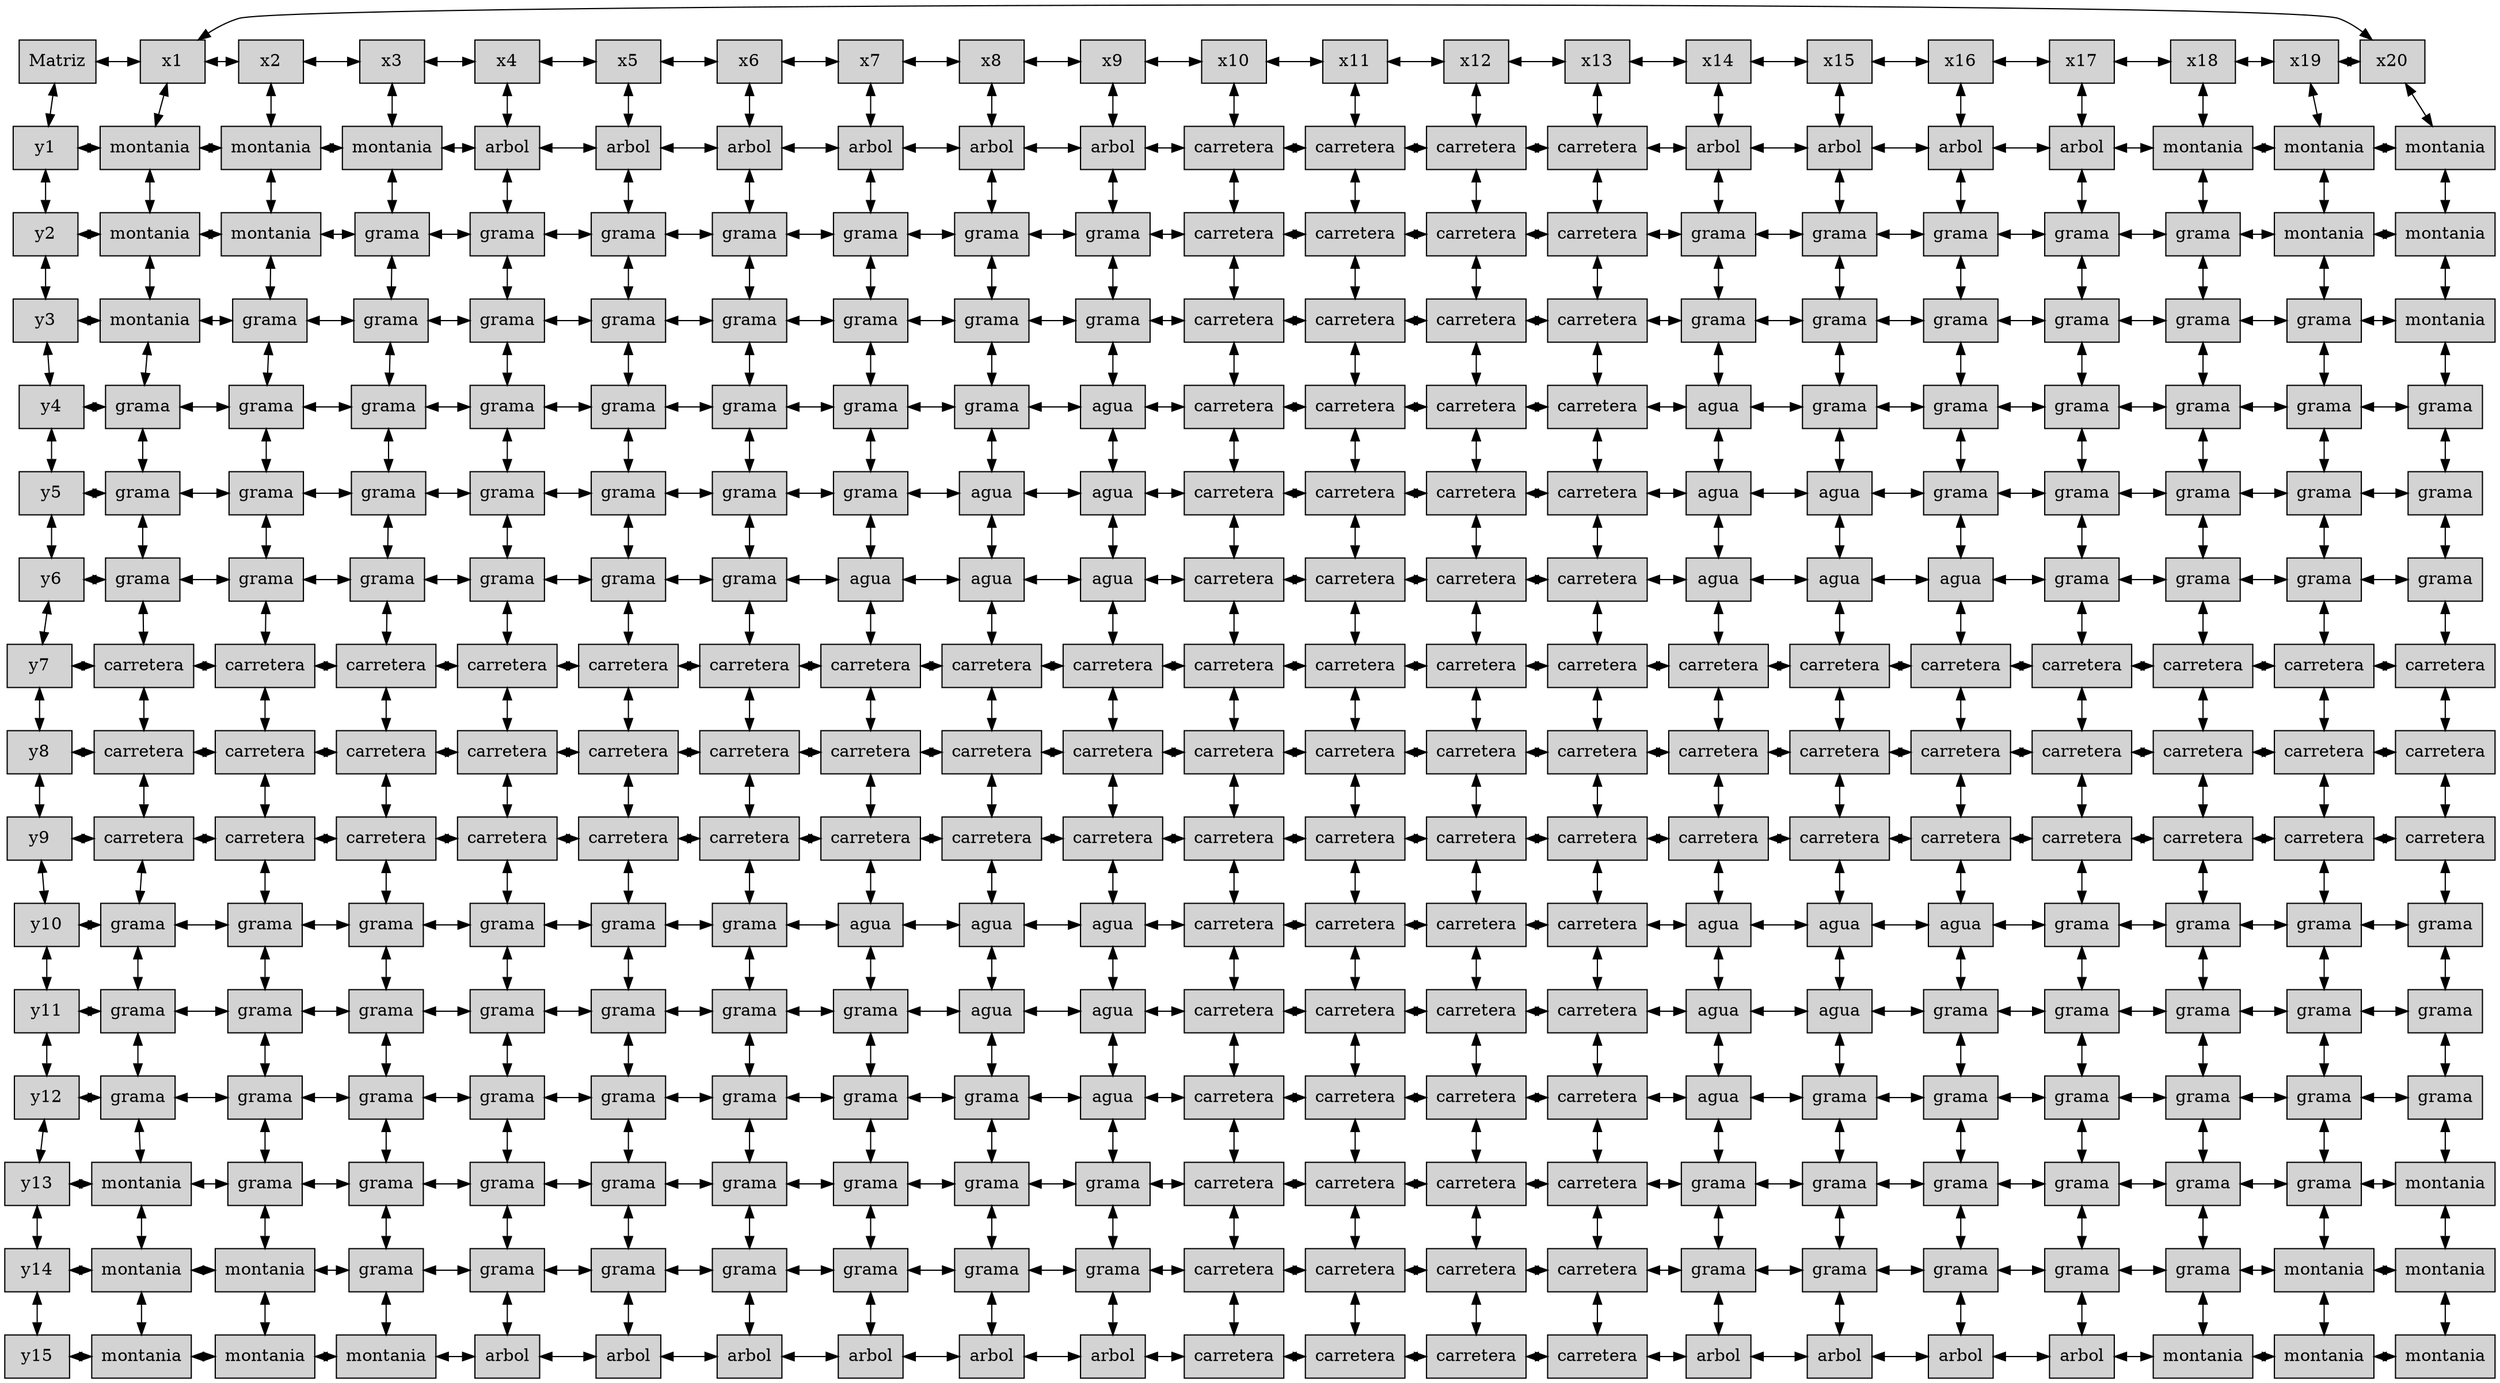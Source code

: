 digraph matriz{
node[shape=box, style=filled];
edge[color=black dir=both];
rankdir=UD;
{rank=min; "Matriz"; "x1";"x2";"x3";"x4";"x5";"x6";"x7";"x8";"x9";"x10";"x11";"x12";"x13";"x14";"x15";"x16";"x17";"x18";"x19";"x20";}
{rank=same; "y1";"xy: 1,1"[label="montania"];"xy: 2,1"[label="montania"];"xy: 3,1"[label="montania"];"xy: 4,1"[label="arbol"];"xy: 5,1"[label="arbol"];"xy: 6,1"[label="arbol"];"xy: 7,1"[label="arbol"];"xy: 8,1"[label="arbol"];"xy: 9,1"[label="arbol"];"xy: 10,1"[label="carretera"];"xy: 11,1"[label="carretera"];"xy: 12,1"[label="carretera"];"xy: 13,1"[label="carretera"];"xy: 14,1"[label="arbol"];"xy: 15,1"[label="arbol"];"xy: 16,1"[label="arbol"];"xy: 17,1"[label="arbol"];"xy: 18,1"[label="montania"];"xy: 19,1"[label="montania"];"xy: 20,1"[label="montania"];}
{rank=same; "y2";"xy: 1,2"[label="montania"];"xy: 2,2"[label="montania"];"xy: 3,2"[label="grama"];"xy: 4,2"[label="grama"];"xy: 5,2"[label="grama"];"xy: 6,2"[label="grama"];"xy: 7,2"[label="grama"];"xy: 8,2"[label="grama"];"xy: 9,2"[label="grama"];"xy: 10,2"[label="carretera"];"xy: 11,2"[label="carretera"];"xy: 12,2"[label="carretera"];"xy: 13,2"[label="carretera"];"xy: 14,2"[label="grama"];"xy: 15,2"[label="grama"];"xy: 16,2"[label="grama"];"xy: 17,2"[label="grama"];"xy: 18,2"[label="grama"];"xy: 19,2"[label="montania"];"xy: 20,2"[label="montania"];}
{rank=same; "y3";"xy: 1,3"[label="montania"];"xy: 2,3"[label="grama"];"xy: 3,3"[label="grama"];"xy: 4,3"[label="grama"];"xy: 5,3"[label="grama"];"xy: 6,3"[label="grama"];"xy: 7,3"[label="grama"];"xy: 8,3"[label="grama"];"xy: 9,3"[label="grama"];"xy: 10,3"[label="carretera"];"xy: 11,3"[label="carretera"];"xy: 12,3"[label="carretera"];"xy: 13,3"[label="carretera"];"xy: 14,3"[label="grama"];"xy: 15,3"[label="grama"];"xy: 16,3"[label="grama"];"xy: 17,3"[label="grama"];"xy: 18,3"[label="grama"];"xy: 19,3"[label="grama"];"xy: 20,3"[label="montania"];}
{rank=same; "y4";"xy: 1,4"[label="grama"];"xy: 2,4"[label="grama"];"xy: 3,4"[label="grama"];"xy: 4,4"[label="grama"];"xy: 5,4"[label="grama"];"xy: 6,4"[label="grama"];"xy: 7,4"[label="grama"];"xy: 8,4"[label="grama"];"xy: 9,4"[label="agua"];"xy: 10,4"[label="carretera"];"xy: 11,4"[label="carretera"];"xy: 12,4"[label="carretera"];"xy: 13,4"[label="carretera"];"xy: 14,4"[label="agua"];"xy: 15,4"[label="grama"];"xy: 16,4"[label="grama"];"xy: 17,4"[label="grama"];"xy: 18,4"[label="grama"];"xy: 19,4"[label="grama"];"xy: 20,4"[label="grama"];}
{rank=same; "y5";"xy: 1,5"[label="grama"];"xy: 2,5"[label="grama"];"xy: 3,5"[label="grama"];"xy: 4,5"[label="grama"];"xy: 5,5"[label="grama"];"xy: 6,5"[label="grama"];"xy: 7,5"[label="grama"];"xy: 8,5"[label="agua"];"xy: 9,5"[label="agua"];"xy: 10,5"[label="carretera"];"xy: 11,5"[label="carretera"];"xy: 12,5"[label="carretera"];"xy: 13,5"[label="carretera"];"xy: 14,5"[label="agua"];"xy: 15,5"[label="agua"];"xy: 16,5"[label="grama"];"xy: 17,5"[label="grama"];"xy: 18,5"[label="grama"];"xy: 19,5"[label="grama"];"xy: 20,5"[label="grama"];}
{rank=same; "y6";"xy: 1,6"[label="grama"];"xy: 2,6"[label="grama"];"xy: 3,6"[label="grama"];"xy: 4,6"[label="grama"];"xy: 5,6"[label="grama"];"xy: 6,6"[label="grama"];"xy: 7,6"[label="agua"];"xy: 8,6"[label="agua"];"xy: 9,6"[label="agua"];"xy: 10,6"[label="carretera"];"xy: 11,6"[label="carretera"];"xy: 12,6"[label="carretera"];"xy: 13,6"[label="carretera"];"xy: 14,6"[label="agua"];"xy: 15,6"[label="agua"];"xy: 16,6"[label="agua"];"xy: 17,6"[label="grama"];"xy: 18,6"[label="grama"];"xy: 19,6"[label="grama"];"xy: 20,6"[label="grama"];}
{rank=same; "y7";"xy: 1,7"[label="carretera"];"xy: 2,7"[label="carretera"];"xy: 3,7"[label="carretera"];"xy: 4,7"[label="carretera"];"xy: 5,7"[label="carretera"];"xy: 6,7"[label="carretera"];"xy: 7,7"[label="carretera"];"xy: 8,7"[label="carretera"];"xy: 9,7"[label="carretera"];"xy: 10,7"[label="carretera"];"xy: 11,7"[label="carretera"];"xy: 12,7"[label="carretera"];"xy: 13,7"[label="carretera"];"xy: 14,7"[label="carretera"];"xy: 15,7"[label="carretera"];"xy: 16,7"[label="carretera"];"xy: 17,7"[label="carretera"];"xy: 18,7"[label="carretera"];"xy: 19,7"[label="carretera"];"xy: 20,7"[label="carretera"];}
{rank=same; "y8";"xy: 1,8"[label="carretera"];"xy: 2,8"[label="carretera"];"xy: 3,8"[label="carretera"];"xy: 4,8"[label="carretera"];"xy: 5,8"[label="carretera"];"xy: 6,8"[label="carretera"];"xy: 7,8"[label="carretera"];"xy: 8,8"[label="carretera"];"xy: 9,8"[label="carretera"];"xy: 10,8"[label="carretera"];"xy: 11,8"[label="carretera"];"xy: 12,8"[label="carretera"];"xy: 13,8"[label="carretera"];"xy: 14,8"[label="carretera"];"xy: 15,8"[label="carretera"];"xy: 16,8"[label="carretera"];"xy: 17,8"[label="carretera"];"xy: 18,8"[label="carretera"];"xy: 19,8"[label="carretera"];"xy: 20,8"[label="carretera"];}
{rank=same; "y9";"xy: 1,9"[label="carretera"];"xy: 2,9"[label="carretera"];"xy: 3,9"[label="carretera"];"xy: 4,9"[label="carretera"];"xy: 5,9"[label="carretera"];"xy: 6,9"[label="carretera"];"xy: 7,9"[label="carretera"];"xy: 8,9"[label="carretera"];"xy: 9,9"[label="carretera"];"xy: 10,9"[label="carretera"];"xy: 11,9"[label="carretera"];"xy: 12,9"[label="carretera"];"xy: 13,9"[label="carretera"];"xy: 14,9"[label="carretera"];"xy: 15,9"[label="carretera"];"xy: 16,9"[label="carretera"];"xy: 17,9"[label="carretera"];"xy: 18,9"[label="carretera"];"xy: 19,9"[label="carretera"];"xy: 20,9"[label="carretera"];}
{rank=same; "y10";"xy: 1,10"[label="grama"];"xy: 2,10"[label="grama"];"xy: 3,10"[label="grama"];"xy: 4,10"[label="grama"];"xy: 5,10"[label="grama"];"xy: 6,10"[label="grama"];"xy: 7,10"[label="agua"];"xy: 8,10"[label="agua"];"xy: 9,10"[label="agua"];"xy: 10,10"[label="carretera"];"xy: 11,10"[label="carretera"];"xy: 12,10"[label="carretera"];"xy: 13,10"[label="carretera"];"xy: 14,10"[label="agua"];"xy: 15,10"[label="agua"];"xy: 16,10"[label="agua"];"xy: 17,10"[label="grama"];"xy: 18,10"[label="grama"];"xy: 19,10"[label="grama"];"xy: 20,10"[label="grama"];}
{rank=same; "y11";"xy: 1,11"[label="grama"];"xy: 2,11"[label="grama"];"xy: 3,11"[label="grama"];"xy: 4,11"[label="grama"];"xy: 5,11"[label="grama"];"xy: 6,11"[label="grama"];"xy: 7,11"[label="grama"];"xy: 8,11"[label="agua"];"xy: 9,11"[label="agua"];"xy: 10,11"[label="carretera"];"xy: 11,11"[label="carretera"];"xy: 12,11"[label="carretera"];"xy: 13,11"[label="carretera"];"xy: 14,11"[label="agua"];"xy: 15,11"[label="agua"];"xy: 16,11"[label="grama"];"xy: 17,11"[label="grama"];"xy: 18,11"[label="grama"];"xy: 19,11"[label="grama"];"xy: 20,11"[label="grama"];}
{rank=same; "y12";"xy: 1,12"[label="grama"];"xy: 2,12"[label="grama"];"xy: 3,12"[label="grama"];"xy: 4,12"[label="grama"];"xy: 5,12"[label="grama"];"xy: 6,12"[label="grama"];"xy: 7,12"[label="grama"];"xy: 8,12"[label="grama"];"xy: 9,12"[label="agua"];"xy: 10,12"[label="carretera"];"xy: 11,12"[label="carretera"];"xy: 12,12"[label="carretera"];"xy: 13,12"[label="carretera"];"xy: 14,12"[label="agua"];"xy: 15,12"[label="grama"];"xy: 16,12"[label="grama"];"xy: 17,12"[label="grama"];"xy: 18,12"[label="grama"];"xy: 19,12"[label="grama"];"xy: 20,12"[label="grama"];}
{rank=same; "y13";"xy: 1,13"[label="montania"];"xy: 2,13"[label="grama"];"xy: 3,13"[label="grama"];"xy: 4,13"[label="grama"];"xy: 5,13"[label="grama"];"xy: 6,13"[label="grama"];"xy: 7,13"[label="grama"];"xy: 8,13"[label="grama"];"xy: 9,13"[label="grama"];"xy: 10,13"[label="carretera"];"xy: 11,13"[label="carretera"];"xy: 12,13"[label="carretera"];"xy: 13,13"[label="carretera"];"xy: 14,13"[label="grama"];"xy: 15,13"[label="grama"];"xy: 16,13"[label="grama"];"xy: 17,13"[label="grama"];"xy: 18,13"[label="grama"];"xy: 19,13"[label="grama"];"xy: 20,13"[label="montania"];}
{rank=same; "y14";"xy: 1,14"[label="montania"];"xy: 2,14"[label="montania"];"xy: 3,14"[label="grama"];"xy: 4,14"[label="grama"];"xy: 5,14"[label="grama"];"xy: 6,14"[label="grama"];"xy: 7,14"[label="grama"];"xy: 8,14"[label="grama"];"xy: 9,14"[label="grama"];"xy: 10,14"[label="carretera"];"xy: 11,14"[label="carretera"];"xy: 12,14"[label="carretera"];"xy: 13,14"[label="carretera"];"xy: 14,14"[label="grama"];"xy: 15,14"[label="grama"];"xy: 16,14"[label="grama"];"xy: 17,14"[label="grama"];"xy: 18,14"[label="grama"];"xy: 19,14"[label="montania"];"xy: 20,14"[label="montania"];}
{rank=same; "y15";"xy: 1,15"[label="montania"];"xy: 2,15"[label="montania"];"xy: 3,15"[label="montania"];"xy: 4,15"[label="arbol"];"xy: 5,15"[label="arbol"];"xy: 6,15"[label="arbol"];"xy: 7,15"[label="arbol"];"xy: 8,15"[label="arbol"];"xy: 9,15"[label="arbol"];"xy: 10,15"[label="carretera"];"xy: 11,15"[label="carretera"];"xy: 12,15"[label="carretera"];"xy: 13,15"[label="carretera"];"xy: 14,15"[label="arbol"];"xy: 15,15"[label="arbol"];"xy: 16,15"[label="arbol"];"xy: 17,15"[label="arbol"];"xy: 18,15"[label="montania"];"xy: 19,15"[label="montania"];"xy: 20,15"[label="montania"];}

"xy: 1,1"->"xy: 1,2";
"xy: 1,2"->"xy: 1,3";
"xy: 1,3"->"xy: 1,4";
"xy: 1,4"->"xy: 1,5";
"xy: 1,5"->"xy: 1,6";
"xy: 1,6"->"xy: 1,7";
"xy: 1,7"->"xy: 1,8";
"xy: 1,8"->"xy: 1,9";
"xy: 1,9"->"xy: 1,10";
"xy: 1,10"->"xy: 1,11";
"xy: 1,11"->"xy: 1,12";
"xy: 1,12"->"xy: 1,13";
"xy: 1,13"->"xy: 1,14";
"xy: 1,14"->"xy: 1,15";
"xy: 2,1"->"xy: 2,2";
"xy: 2,2"->"xy: 2,3";
"xy: 2,3"->"xy: 2,4";
"xy: 2,4"->"xy: 2,5";
"xy: 2,5"->"xy: 2,6";
"xy: 2,6"->"xy: 2,7";
"xy: 2,7"->"xy: 2,8";
"xy: 2,8"->"xy: 2,9";
"xy: 2,9"->"xy: 2,10";
"xy: 2,10"->"xy: 2,11";
"xy: 2,11"->"xy: 2,12";
"xy: 2,12"->"xy: 2,13";
"xy: 2,13"->"xy: 2,14";
"xy: 2,14"->"xy: 2,15";
"xy: 3,1"->"xy: 3,2";
"xy: 3,2"->"xy: 3,3";
"xy: 3,3"->"xy: 3,4";
"xy: 3,4"->"xy: 3,5";
"xy: 3,5"->"xy: 3,6";
"xy: 3,6"->"xy: 3,7";
"xy: 3,7"->"xy: 3,8";
"xy: 3,8"->"xy: 3,9";
"xy: 3,9"->"xy: 3,10";
"xy: 3,10"->"xy: 3,11";
"xy: 3,11"->"xy: 3,12";
"xy: 3,12"->"xy: 3,13";
"xy: 3,13"->"xy: 3,14";
"xy: 3,14"->"xy: 3,15";
"xy: 4,1"->"xy: 4,2";
"xy: 4,2"->"xy: 4,3";
"xy: 4,3"->"xy: 4,4";
"xy: 4,4"->"xy: 4,5";
"xy: 4,5"->"xy: 4,6";
"xy: 4,6"->"xy: 4,7";
"xy: 4,7"->"xy: 4,8";
"xy: 4,8"->"xy: 4,9";
"xy: 4,9"->"xy: 4,10";
"xy: 4,10"->"xy: 4,11";
"xy: 4,11"->"xy: 4,12";
"xy: 4,12"->"xy: 4,13";
"xy: 4,13"->"xy: 4,14";
"xy: 4,14"->"xy: 4,15";
"xy: 5,1"->"xy: 5,2";
"xy: 5,2"->"xy: 5,3";
"xy: 5,3"->"xy: 5,4";
"xy: 5,4"->"xy: 5,5";
"xy: 5,5"->"xy: 5,6";
"xy: 5,6"->"xy: 5,7";
"xy: 5,7"->"xy: 5,8";
"xy: 5,8"->"xy: 5,9";
"xy: 5,9"->"xy: 5,10";
"xy: 5,10"->"xy: 5,11";
"xy: 5,11"->"xy: 5,12";
"xy: 5,12"->"xy: 5,13";
"xy: 5,13"->"xy: 5,14";
"xy: 5,14"->"xy: 5,15";
"xy: 6,1"->"xy: 6,2";
"xy: 6,2"->"xy: 6,3";
"xy: 6,3"->"xy: 6,4";
"xy: 6,4"->"xy: 6,5";
"xy: 6,5"->"xy: 6,6";
"xy: 6,6"->"xy: 6,7";
"xy: 6,7"->"xy: 6,8";
"xy: 6,8"->"xy: 6,9";
"xy: 6,9"->"xy: 6,10";
"xy: 6,10"->"xy: 6,11";
"xy: 6,11"->"xy: 6,12";
"xy: 6,12"->"xy: 6,13";
"xy: 6,13"->"xy: 6,14";
"xy: 6,14"->"xy: 6,15";
"xy: 7,1"->"xy: 7,2";
"xy: 7,2"->"xy: 7,3";
"xy: 7,3"->"xy: 7,4";
"xy: 7,4"->"xy: 7,5";
"xy: 7,5"->"xy: 7,6";
"xy: 7,6"->"xy: 7,7";
"xy: 7,7"->"xy: 7,8";
"xy: 7,8"->"xy: 7,9";
"xy: 7,9"->"xy: 7,10";
"xy: 7,10"->"xy: 7,11";
"xy: 7,11"->"xy: 7,12";
"xy: 7,12"->"xy: 7,13";
"xy: 7,13"->"xy: 7,14";
"xy: 7,14"->"xy: 7,15";
"xy: 8,1"->"xy: 8,2";
"xy: 8,2"->"xy: 8,3";
"xy: 8,3"->"xy: 8,4";
"xy: 8,4"->"xy: 8,5";
"xy: 8,5"->"xy: 8,6";
"xy: 8,6"->"xy: 8,7";
"xy: 8,7"->"xy: 8,8";
"xy: 8,8"->"xy: 8,9";
"xy: 8,9"->"xy: 8,10";
"xy: 8,10"->"xy: 8,11";
"xy: 8,11"->"xy: 8,12";
"xy: 8,12"->"xy: 8,13";
"xy: 8,13"->"xy: 8,14";
"xy: 8,14"->"xy: 8,15";
"xy: 9,1"->"xy: 9,2";
"xy: 9,2"->"xy: 9,3";
"xy: 9,3"->"xy: 9,4";
"xy: 9,4"->"xy: 9,5";
"xy: 9,5"->"xy: 9,6";
"xy: 9,6"->"xy: 9,7";
"xy: 9,7"->"xy: 9,8";
"xy: 9,8"->"xy: 9,9";
"xy: 9,9"->"xy: 9,10";
"xy: 9,10"->"xy: 9,11";
"xy: 9,11"->"xy: 9,12";
"xy: 9,12"->"xy: 9,13";
"xy: 9,13"->"xy: 9,14";
"xy: 9,14"->"xy: 9,15";
"xy: 10,1"->"xy: 10,2";
"xy: 10,2"->"xy: 10,3";
"xy: 10,3"->"xy: 10,4";
"xy: 10,4"->"xy: 10,5";
"xy: 10,5"->"xy: 10,6";
"xy: 10,6"->"xy: 10,7";
"xy: 10,7"->"xy: 10,8";
"xy: 10,8"->"xy: 10,9";
"xy: 10,9"->"xy: 10,10";
"xy: 10,10"->"xy: 10,11";
"xy: 10,11"->"xy: 10,12";
"xy: 10,12"->"xy: 10,13";
"xy: 10,13"->"xy: 10,14";
"xy: 10,14"->"xy: 10,15";
"xy: 11,1"->"xy: 11,2";
"xy: 11,2"->"xy: 11,3";
"xy: 11,3"->"xy: 11,4";
"xy: 11,4"->"xy: 11,5";
"xy: 11,5"->"xy: 11,6";
"xy: 11,6"->"xy: 11,7";
"xy: 11,7"->"xy: 11,8";
"xy: 11,8"->"xy: 11,9";
"xy: 11,9"->"xy: 11,10";
"xy: 11,10"->"xy: 11,11";
"xy: 11,11"->"xy: 11,12";
"xy: 11,12"->"xy: 11,13";
"xy: 11,13"->"xy: 11,14";
"xy: 11,14"->"xy: 11,15";
"xy: 12,1"->"xy: 12,2";
"xy: 12,2"->"xy: 12,3";
"xy: 12,3"->"xy: 12,4";
"xy: 12,4"->"xy: 12,5";
"xy: 12,5"->"xy: 12,6";
"xy: 12,6"->"xy: 12,7";
"xy: 12,7"->"xy: 12,8";
"xy: 12,8"->"xy: 12,9";
"xy: 12,9"->"xy: 12,10";
"xy: 12,10"->"xy: 12,11";
"xy: 12,11"->"xy: 12,12";
"xy: 12,12"->"xy: 12,13";
"xy: 12,13"->"xy: 12,14";
"xy: 12,14"->"xy: 12,15";
"xy: 13,1"->"xy: 13,2";
"xy: 13,2"->"xy: 13,3";
"xy: 13,3"->"xy: 13,4";
"xy: 13,4"->"xy: 13,5";
"xy: 13,5"->"xy: 13,6";
"xy: 13,6"->"xy: 13,7";
"xy: 13,7"->"xy: 13,8";
"xy: 13,8"->"xy: 13,9";
"xy: 13,9"->"xy: 13,10";
"xy: 13,10"->"xy: 13,11";
"xy: 13,11"->"xy: 13,12";
"xy: 13,12"->"xy: 13,13";
"xy: 13,13"->"xy: 13,14";
"xy: 13,14"->"xy: 13,15";
"xy: 14,1"->"xy: 14,2";
"xy: 14,2"->"xy: 14,3";
"xy: 14,3"->"xy: 14,4";
"xy: 14,4"->"xy: 14,5";
"xy: 14,5"->"xy: 14,6";
"xy: 14,6"->"xy: 14,7";
"xy: 14,7"->"xy: 14,8";
"xy: 14,8"->"xy: 14,9";
"xy: 14,9"->"xy: 14,10";
"xy: 14,10"->"xy: 14,11";
"xy: 14,11"->"xy: 14,12";
"xy: 14,12"->"xy: 14,13";
"xy: 14,13"->"xy: 14,14";
"xy: 14,14"->"xy: 14,15";
"xy: 15,1"->"xy: 15,2";
"xy: 15,2"->"xy: 15,3";
"xy: 15,3"->"xy: 15,4";
"xy: 15,4"->"xy: 15,5";
"xy: 15,5"->"xy: 15,6";
"xy: 15,6"->"xy: 15,7";
"xy: 15,7"->"xy: 15,8";
"xy: 15,8"->"xy: 15,9";
"xy: 15,9"->"xy: 15,10";
"xy: 15,10"->"xy: 15,11";
"xy: 15,11"->"xy: 15,12";
"xy: 15,12"->"xy: 15,13";
"xy: 15,13"->"xy: 15,14";
"xy: 15,14"->"xy: 15,15";
"xy: 16,1"->"xy: 16,2";
"xy: 16,2"->"xy: 16,3";
"xy: 16,3"->"xy: 16,4";
"xy: 16,4"->"xy: 16,5";
"xy: 16,5"->"xy: 16,6";
"xy: 16,6"->"xy: 16,7";
"xy: 16,7"->"xy: 16,8";
"xy: 16,8"->"xy: 16,9";
"xy: 16,9"->"xy: 16,10";
"xy: 16,10"->"xy: 16,11";
"xy: 16,11"->"xy: 16,12";
"xy: 16,12"->"xy: 16,13";
"xy: 16,13"->"xy: 16,14";
"xy: 16,14"->"xy: 16,15";
"xy: 17,1"->"xy: 17,2";
"xy: 17,2"->"xy: 17,3";
"xy: 17,3"->"xy: 17,4";
"xy: 17,4"->"xy: 17,5";
"xy: 17,5"->"xy: 17,6";
"xy: 17,6"->"xy: 17,7";
"xy: 17,7"->"xy: 17,8";
"xy: 17,8"->"xy: 17,9";
"xy: 17,9"->"xy: 17,10";
"xy: 17,10"->"xy: 17,11";
"xy: 17,11"->"xy: 17,12";
"xy: 17,12"->"xy: 17,13";
"xy: 17,13"->"xy: 17,14";
"xy: 17,14"->"xy: 17,15";
"xy: 18,1"->"xy: 18,2";
"xy: 18,2"->"xy: 18,3";
"xy: 18,3"->"xy: 18,4";
"xy: 18,4"->"xy: 18,5";
"xy: 18,5"->"xy: 18,6";
"xy: 18,6"->"xy: 18,7";
"xy: 18,7"->"xy: 18,8";
"xy: 18,8"->"xy: 18,9";
"xy: 18,9"->"xy: 18,10";
"xy: 18,10"->"xy: 18,11";
"xy: 18,11"->"xy: 18,12";
"xy: 18,12"->"xy: 18,13";
"xy: 18,13"->"xy: 18,14";
"xy: 18,14"->"xy: 18,15";
"xy: 19,1"->"xy: 19,2";
"xy: 19,2"->"xy: 19,3";
"xy: 19,3"->"xy: 19,4";
"xy: 19,4"->"xy: 19,5";
"xy: 19,5"->"xy: 19,6";
"xy: 19,6"->"xy: 19,7";
"xy: 19,7"->"xy: 19,8";
"xy: 19,8"->"xy: 19,9";
"xy: 19,9"->"xy: 19,10";
"xy: 19,10"->"xy: 19,11";
"xy: 19,11"->"xy: 19,12";
"xy: 19,12"->"xy: 19,13";
"xy: 19,13"->"xy: 19,14";
"xy: 19,14"->"xy: 19,15";
"xy: 20,1"->"xy: 20,2";
"xy: 20,2"->"xy: 20,3";
"xy: 20,3"->"xy: 20,4";
"xy: 20,4"->"xy: 20,5";
"xy: 20,5"->"xy: 20,6";
"xy: 20,6"->"xy: 20,7";
"xy: 20,7"->"xy: 20,8";
"xy: 20,8"->"xy: 20,9";
"xy: 20,9"->"xy: 20,10";
"xy: 20,10"->"xy: 20,11";
"xy: 20,11"->"xy: 20,12";
"xy: 20,12"->"xy: 20,13";
"xy: 20,13"->"xy: 20,14";
"xy: 20,14"->"xy: 20,15";

"x1"->"xy: 1,1";
"x2"->"xy: 2,1";
"x3"->"xy: 3,1";
"x4"->"xy: 4,1";
"x5"->"xy: 5,1";
"x6"->"xy: 6,1";
"x7"->"xy: 7,1";
"x8"->"xy: 8,1";
"x9"->"xy: 9,1";
"x10"->"xy: 10,1";
"x11"->"xy: 11,1";
"x12"->"xy: 12,1";
"x13"->"xy: 13,1";
"x14"->"xy: 14,1";
"x15"->"xy: 15,1";
"x16"->"xy: 16,1";
"x17"->"xy: 17,1";
"x18"->"xy: 18,1";
"x19"->"xy: 19,1";
"x20"->"xy: 20,1";

"xy: 1,1"->"xy: 2,1"[constraint=false];
"xy: 2,1"->"xy: 3,1"[constraint=false];
"xy: 3,1"->"xy: 4,1"[constraint=false];
"xy: 4,1"->"xy: 5,1"[constraint=false];
"xy: 5,1"->"xy: 6,1"[constraint=false];
"xy: 6,1"->"xy: 7,1"[constraint=false];
"xy: 7,1"->"xy: 8,1"[constraint=false];
"xy: 8,1"->"xy: 9,1"[constraint=false];
"xy: 9,1"->"xy: 10,1"[constraint=false];
"xy: 10,1"->"xy: 11,1"[constraint=false];
"xy: 11,1"->"xy: 12,1"[constraint=false];
"xy: 12,1"->"xy: 13,1"[constraint=false];
"xy: 13,1"->"xy: 14,1"[constraint=false];
"xy: 14,1"->"xy: 15,1"[constraint=false];
"xy: 15,1"->"xy: 16,1"[constraint=false];
"xy: 16,1"->"xy: 17,1"[constraint=false];
"xy: 17,1"->"xy: 18,1"[constraint=false];
"xy: 18,1"->"xy: 19,1"[constraint=false];
"xy: 19,1"->"xy: 20,1"[constraint=false];
"xy: 1,2"->"xy: 2,2"[constraint=false];
"xy: 2,2"->"xy: 3,2"[constraint=false];
"xy: 3,2"->"xy: 4,2"[constraint=false];
"xy: 4,2"->"xy: 5,2"[constraint=false];
"xy: 5,2"->"xy: 6,2"[constraint=false];
"xy: 6,2"->"xy: 7,2"[constraint=false];
"xy: 7,2"->"xy: 8,2"[constraint=false];
"xy: 8,2"->"xy: 9,2"[constraint=false];
"xy: 9,2"->"xy: 10,2"[constraint=false];
"xy: 10,2"->"xy: 11,2"[constraint=false];
"xy: 11,2"->"xy: 12,2"[constraint=false];
"xy: 12,2"->"xy: 13,2"[constraint=false];
"xy: 13,2"->"xy: 14,2"[constraint=false];
"xy: 14,2"->"xy: 15,2"[constraint=false];
"xy: 15,2"->"xy: 16,2"[constraint=false];
"xy: 16,2"->"xy: 17,2"[constraint=false];
"xy: 17,2"->"xy: 18,2"[constraint=false];
"xy: 18,2"->"xy: 19,2"[constraint=false];
"xy: 19,2"->"xy: 20,2"[constraint=false];
"xy: 1,3"->"xy: 2,3"[constraint=false];
"xy: 2,3"->"xy: 3,3"[constraint=false];
"xy: 3,3"->"xy: 4,3"[constraint=false];
"xy: 4,3"->"xy: 5,3"[constraint=false];
"xy: 5,3"->"xy: 6,3"[constraint=false];
"xy: 6,3"->"xy: 7,3"[constraint=false];
"xy: 7,3"->"xy: 8,3"[constraint=false];
"xy: 8,3"->"xy: 9,3"[constraint=false];
"xy: 9,3"->"xy: 10,3"[constraint=false];
"xy: 10,3"->"xy: 11,3"[constraint=false];
"xy: 11,3"->"xy: 12,3"[constraint=false];
"xy: 12,3"->"xy: 13,3"[constraint=false];
"xy: 13,3"->"xy: 14,3"[constraint=false];
"xy: 14,3"->"xy: 15,3"[constraint=false];
"xy: 15,3"->"xy: 16,3"[constraint=false];
"xy: 16,3"->"xy: 17,3"[constraint=false];
"xy: 17,3"->"xy: 18,3"[constraint=false];
"xy: 18,3"->"xy: 19,3"[constraint=false];
"xy: 19,3"->"xy: 20,3"[constraint=false];
"xy: 1,4"->"xy: 2,4"[constraint=false];
"xy: 2,4"->"xy: 3,4"[constraint=false];
"xy: 3,4"->"xy: 4,4"[constraint=false];
"xy: 4,4"->"xy: 5,4"[constraint=false];
"xy: 5,4"->"xy: 6,4"[constraint=false];
"xy: 6,4"->"xy: 7,4"[constraint=false];
"xy: 7,4"->"xy: 8,4"[constraint=false];
"xy: 8,4"->"xy: 9,4"[constraint=false];
"xy: 9,4"->"xy: 10,4"[constraint=false];
"xy: 10,4"->"xy: 11,4"[constraint=false];
"xy: 11,4"->"xy: 12,4"[constraint=false];
"xy: 12,4"->"xy: 13,4"[constraint=false];
"xy: 13,4"->"xy: 14,4"[constraint=false];
"xy: 14,4"->"xy: 15,4"[constraint=false];
"xy: 15,4"->"xy: 16,4"[constraint=false];
"xy: 16,4"->"xy: 17,4"[constraint=false];
"xy: 17,4"->"xy: 18,4"[constraint=false];
"xy: 18,4"->"xy: 19,4"[constraint=false];
"xy: 19,4"->"xy: 20,4"[constraint=false];
"xy: 1,5"->"xy: 2,5"[constraint=false];
"xy: 2,5"->"xy: 3,5"[constraint=false];
"xy: 3,5"->"xy: 4,5"[constraint=false];
"xy: 4,5"->"xy: 5,5"[constraint=false];
"xy: 5,5"->"xy: 6,5"[constraint=false];
"xy: 6,5"->"xy: 7,5"[constraint=false];
"xy: 7,5"->"xy: 8,5"[constraint=false];
"xy: 8,5"->"xy: 9,5"[constraint=false];
"xy: 9,5"->"xy: 10,5"[constraint=false];
"xy: 10,5"->"xy: 11,5"[constraint=false];
"xy: 11,5"->"xy: 12,5"[constraint=false];
"xy: 12,5"->"xy: 13,5"[constraint=false];
"xy: 13,5"->"xy: 14,5"[constraint=false];
"xy: 14,5"->"xy: 15,5"[constraint=false];
"xy: 15,5"->"xy: 16,5"[constraint=false];
"xy: 16,5"->"xy: 17,5"[constraint=false];
"xy: 17,5"->"xy: 18,5"[constraint=false];
"xy: 18,5"->"xy: 19,5"[constraint=false];
"xy: 19,5"->"xy: 20,5"[constraint=false];
"xy: 1,6"->"xy: 2,6"[constraint=false];
"xy: 2,6"->"xy: 3,6"[constraint=false];
"xy: 3,6"->"xy: 4,6"[constraint=false];
"xy: 4,6"->"xy: 5,6"[constraint=false];
"xy: 5,6"->"xy: 6,6"[constraint=false];
"xy: 6,6"->"xy: 7,6"[constraint=false];
"xy: 7,6"->"xy: 8,6"[constraint=false];
"xy: 8,6"->"xy: 9,6"[constraint=false];
"xy: 9,6"->"xy: 10,6"[constraint=false];
"xy: 10,6"->"xy: 11,6"[constraint=false];
"xy: 11,6"->"xy: 12,6"[constraint=false];
"xy: 12,6"->"xy: 13,6"[constraint=false];
"xy: 13,6"->"xy: 14,6"[constraint=false];
"xy: 14,6"->"xy: 15,6"[constraint=false];
"xy: 15,6"->"xy: 16,6"[constraint=false];
"xy: 16,6"->"xy: 17,6"[constraint=false];
"xy: 17,6"->"xy: 18,6"[constraint=false];
"xy: 18,6"->"xy: 19,6"[constraint=false];
"xy: 19,6"->"xy: 20,6"[constraint=false];
"xy: 1,7"->"xy: 2,7"[constraint=false];
"xy: 2,7"->"xy: 3,7"[constraint=false];
"xy: 3,7"->"xy: 4,7"[constraint=false];
"xy: 4,7"->"xy: 5,7"[constraint=false];
"xy: 5,7"->"xy: 6,7"[constraint=false];
"xy: 6,7"->"xy: 7,7"[constraint=false];
"xy: 7,7"->"xy: 8,7"[constraint=false];
"xy: 8,7"->"xy: 9,7"[constraint=false];
"xy: 9,7"->"xy: 10,7"[constraint=false];
"xy: 10,7"->"xy: 11,7"[constraint=false];
"xy: 11,7"->"xy: 12,7"[constraint=false];
"xy: 12,7"->"xy: 13,7"[constraint=false];
"xy: 13,7"->"xy: 14,7"[constraint=false];
"xy: 14,7"->"xy: 15,7"[constraint=false];
"xy: 15,7"->"xy: 16,7"[constraint=false];
"xy: 16,7"->"xy: 17,7"[constraint=false];
"xy: 17,7"->"xy: 18,7"[constraint=false];
"xy: 18,7"->"xy: 19,7"[constraint=false];
"xy: 19,7"->"xy: 20,7"[constraint=false];
"xy: 1,8"->"xy: 2,8"[constraint=false];
"xy: 2,8"->"xy: 3,8"[constraint=false];
"xy: 3,8"->"xy: 4,8"[constraint=false];
"xy: 4,8"->"xy: 5,8"[constraint=false];
"xy: 5,8"->"xy: 6,8"[constraint=false];
"xy: 6,8"->"xy: 7,8"[constraint=false];
"xy: 7,8"->"xy: 8,8"[constraint=false];
"xy: 8,8"->"xy: 9,8"[constraint=false];
"xy: 9,8"->"xy: 10,8"[constraint=false];
"xy: 10,8"->"xy: 11,8"[constraint=false];
"xy: 11,8"->"xy: 12,8"[constraint=false];
"xy: 12,8"->"xy: 13,8"[constraint=false];
"xy: 13,8"->"xy: 14,8"[constraint=false];
"xy: 14,8"->"xy: 15,8"[constraint=false];
"xy: 15,8"->"xy: 16,8"[constraint=false];
"xy: 16,8"->"xy: 17,8"[constraint=false];
"xy: 17,8"->"xy: 18,8"[constraint=false];
"xy: 18,8"->"xy: 19,8"[constraint=false];
"xy: 19,8"->"xy: 20,8"[constraint=false];
"xy: 1,9"->"xy: 2,9"[constraint=false];
"xy: 2,9"->"xy: 3,9"[constraint=false];
"xy: 3,9"->"xy: 4,9"[constraint=false];
"xy: 4,9"->"xy: 5,9"[constraint=false];
"xy: 5,9"->"xy: 6,9"[constraint=false];
"xy: 6,9"->"xy: 7,9"[constraint=false];
"xy: 7,9"->"xy: 8,9"[constraint=false];
"xy: 8,9"->"xy: 9,9"[constraint=false];
"xy: 9,9"->"xy: 10,9"[constraint=false];
"xy: 10,9"->"xy: 11,9"[constraint=false];
"xy: 11,9"->"xy: 12,9"[constraint=false];
"xy: 12,9"->"xy: 13,9"[constraint=false];
"xy: 13,9"->"xy: 14,9"[constraint=false];
"xy: 14,9"->"xy: 15,9"[constraint=false];
"xy: 15,9"->"xy: 16,9"[constraint=false];
"xy: 16,9"->"xy: 17,9"[constraint=false];
"xy: 17,9"->"xy: 18,9"[constraint=false];
"xy: 18,9"->"xy: 19,9"[constraint=false];
"xy: 19,9"->"xy: 20,9"[constraint=false];
"xy: 1,10"->"xy: 2,10"[constraint=false];
"xy: 2,10"->"xy: 3,10"[constraint=false];
"xy: 3,10"->"xy: 4,10"[constraint=false];
"xy: 4,10"->"xy: 5,10"[constraint=false];
"xy: 5,10"->"xy: 6,10"[constraint=false];
"xy: 6,10"->"xy: 7,10"[constraint=false];
"xy: 7,10"->"xy: 8,10"[constraint=false];
"xy: 8,10"->"xy: 9,10"[constraint=false];
"xy: 9,10"->"xy: 10,10"[constraint=false];
"xy: 10,10"->"xy: 11,10"[constraint=false];
"xy: 11,10"->"xy: 12,10"[constraint=false];
"xy: 12,10"->"xy: 13,10"[constraint=false];
"xy: 13,10"->"xy: 14,10"[constraint=false];
"xy: 14,10"->"xy: 15,10"[constraint=false];
"xy: 15,10"->"xy: 16,10"[constraint=false];
"xy: 16,10"->"xy: 17,10"[constraint=false];
"xy: 17,10"->"xy: 18,10"[constraint=false];
"xy: 18,10"->"xy: 19,10"[constraint=false];
"xy: 19,10"->"xy: 20,10"[constraint=false];
"xy: 1,11"->"xy: 2,11"[constraint=false];
"xy: 2,11"->"xy: 3,11"[constraint=false];
"xy: 3,11"->"xy: 4,11"[constraint=false];
"xy: 4,11"->"xy: 5,11"[constraint=false];
"xy: 5,11"->"xy: 6,11"[constraint=false];
"xy: 6,11"->"xy: 7,11"[constraint=false];
"xy: 7,11"->"xy: 8,11"[constraint=false];
"xy: 8,11"->"xy: 9,11"[constraint=false];
"xy: 9,11"->"xy: 10,11"[constraint=false];
"xy: 10,11"->"xy: 11,11"[constraint=false];
"xy: 11,11"->"xy: 12,11"[constraint=false];
"xy: 12,11"->"xy: 13,11"[constraint=false];
"xy: 13,11"->"xy: 14,11"[constraint=false];
"xy: 14,11"->"xy: 15,11"[constraint=false];
"xy: 15,11"->"xy: 16,11"[constraint=false];
"xy: 16,11"->"xy: 17,11"[constraint=false];
"xy: 17,11"->"xy: 18,11"[constraint=false];
"xy: 18,11"->"xy: 19,11"[constraint=false];
"xy: 19,11"->"xy: 20,11"[constraint=false];
"xy: 1,12"->"xy: 2,12"[constraint=false];
"xy: 2,12"->"xy: 3,12"[constraint=false];
"xy: 3,12"->"xy: 4,12"[constraint=false];
"xy: 4,12"->"xy: 5,12"[constraint=false];
"xy: 5,12"->"xy: 6,12"[constraint=false];
"xy: 6,12"->"xy: 7,12"[constraint=false];
"xy: 7,12"->"xy: 8,12"[constraint=false];
"xy: 8,12"->"xy: 9,12"[constraint=false];
"xy: 9,12"->"xy: 10,12"[constraint=false];
"xy: 10,12"->"xy: 11,12"[constraint=false];
"xy: 11,12"->"xy: 12,12"[constraint=false];
"xy: 12,12"->"xy: 13,12"[constraint=false];
"xy: 13,12"->"xy: 14,12"[constraint=false];
"xy: 14,12"->"xy: 15,12"[constraint=false];
"xy: 15,12"->"xy: 16,12"[constraint=false];
"xy: 16,12"->"xy: 17,12"[constraint=false];
"xy: 17,12"->"xy: 18,12"[constraint=false];
"xy: 18,12"->"xy: 19,12"[constraint=false];
"xy: 19,12"->"xy: 20,12"[constraint=false];
"xy: 1,13"->"xy: 2,13"[constraint=false];
"xy: 2,13"->"xy: 3,13"[constraint=false];
"xy: 3,13"->"xy: 4,13"[constraint=false];
"xy: 4,13"->"xy: 5,13"[constraint=false];
"xy: 5,13"->"xy: 6,13"[constraint=false];
"xy: 6,13"->"xy: 7,13"[constraint=false];
"xy: 7,13"->"xy: 8,13"[constraint=false];
"xy: 8,13"->"xy: 9,13"[constraint=false];
"xy: 9,13"->"xy: 10,13"[constraint=false];
"xy: 10,13"->"xy: 11,13"[constraint=false];
"xy: 11,13"->"xy: 12,13"[constraint=false];
"xy: 12,13"->"xy: 13,13"[constraint=false];
"xy: 13,13"->"xy: 14,13"[constraint=false];
"xy: 14,13"->"xy: 15,13"[constraint=false];
"xy: 15,13"->"xy: 16,13"[constraint=false];
"xy: 16,13"->"xy: 17,13"[constraint=false];
"xy: 17,13"->"xy: 18,13"[constraint=false];
"xy: 18,13"->"xy: 19,13"[constraint=false];
"xy: 19,13"->"xy: 20,13"[constraint=false];
"xy: 1,14"->"xy: 2,14"[constraint=false];
"xy: 2,14"->"xy: 3,14"[constraint=false];
"xy: 3,14"->"xy: 4,14"[constraint=false];
"xy: 4,14"->"xy: 5,14"[constraint=false];
"xy: 5,14"->"xy: 6,14"[constraint=false];
"xy: 6,14"->"xy: 7,14"[constraint=false];
"xy: 7,14"->"xy: 8,14"[constraint=false];
"xy: 8,14"->"xy: 9,14"[constraint=false];
"xy: 9,14"->"xy: 10,14"[constraint=false];
"xy: 10,14"->"xy: 11,14"[constraint=false];
"xy: 11,14"->"xy: 12,14"[constraint=false];
"xy: 12,14"->"xy: 13,14"[constraint=false];
"xy: 13,14"->"xy: 14,14"[constraint=false];
"xy: 14,14"->"xy: 15,14"[constraint=false];
"xy: 15,14"->"xy: 16,14"[constraint=false];
"xy: 16,14"->"xy: 17,14"[constraint=false];
"xy: 17,14"->"xy: 18,14"[constraint=false];
"xy: 18,14"->"xy: 19,14"[constraint=false];
"xy: 19,14"->"xy: 20,14"[constraint=false];
"xy: 1,15"->"xy: 2,15"[constraint=false];
"xy: 2,15"->"xy: 3,15"[constraint=false];
"xy: 3,15"->"xy: 4,15"[constraint=false];
"xy: 4,15"->"xy: 5,15"[constraint=false];
"xy: 5,15"->"xy: 6,15"[constraint=false];
"xy: 6,15"->"xy: 7,15"[constraint=false];
"xy: 7,15"->"xy: 8,15"[constraint=false];
"xy: 8,15"->"xy: 9,15"[constraint=false];
"xy: 9,15"->"xy: 10,15"[constraint=false];
"xy: 10,15"->"xy: 11,15"[constraint=false];
"xy: 11,15"->"xy: 12,15"[constraint=false];
"xy: 12,15"->"xy: 13,15"[constraint=false];
"xy: 13,15"->"xy: 14,15"[constraint=false];
"xy: 14,15"->"xy: 15,15"[constraint=false];
"xy: 15,15"->"xy: 16,15"[constraint=false];
"xy: 16,15"->"xy: 17,15"[constraint=false];
"xy: 17,15"->"xy: 18,15"[constraint=false];
"xy: 18,15"->"xy: 19,15"[constraint=false];
"xy: 19,15"->"xy: 20,15"[constraint=false];

"y1"->"xy: 1,1";
"y2"->"xy: 1,2";
"y3"->"xy: 1,3";
"y4"->"xy: 1,4";
"y5"->"xy: 1,5";
"y6"->"xy: 1,6";
"y7"->"xy: 1,7";
"y8"->"xy: 1,8";
"y9"->"xy: 1,9";
"y10"->"xy: 1,10";
"y11"->"xy: 1,11";
"y12"->"xy: 1,12";
"y13"->"xy: 1,13";
"y14"->"xy: 1,14";
"y15"->"xy: 1,15";

"Matriz"->x1;
"x1"-> "x2";
"x2"-> "x3";
"x3"-> "x4";
"x4"-> "x5";
"x5"-> "x6";
"x6"-> "x7";
"x7"-> "x8";
"x8"-> "x9";
"x9"-> "x10";
"x10"-> "x11";
"x11"-> "x12";
"x12"-> "x13";
"x13"-> "x14";
"x14"-> "x15";
"x15"-> "x16";
"x16"-> "x17";
"x17"-> "x18";
"x18"-> "x19";
"x19"-> "x20";
"x20"-> "x1";

"Matriz"-> "y1"[rankdir=UD];
"y1"->"y2"[rankdir=UD];
"y2"->"y3"[rankdir=UD];
"y3"->"y4"[rankdir=UD];
"y4"->"y5"[rankdir=UD];
"y5"->"y6"[rankdir=UD];
"y6"->"y7"[rankdir=UD];
"y7"->"y8"[rankdir=UD];
"y8"->"y9"[rankdir=UD];
"y9"->"y10"[rankdir=UD];
"y10"->"y11"[rankdir=UD];
"y11"->"y12"[rankdir=UD];
"y12"->"y13"[rankdir=UD];
"y13"->"y14"[rankdir=UD];
"y14"->"y15"[rankdir=UD];

}
